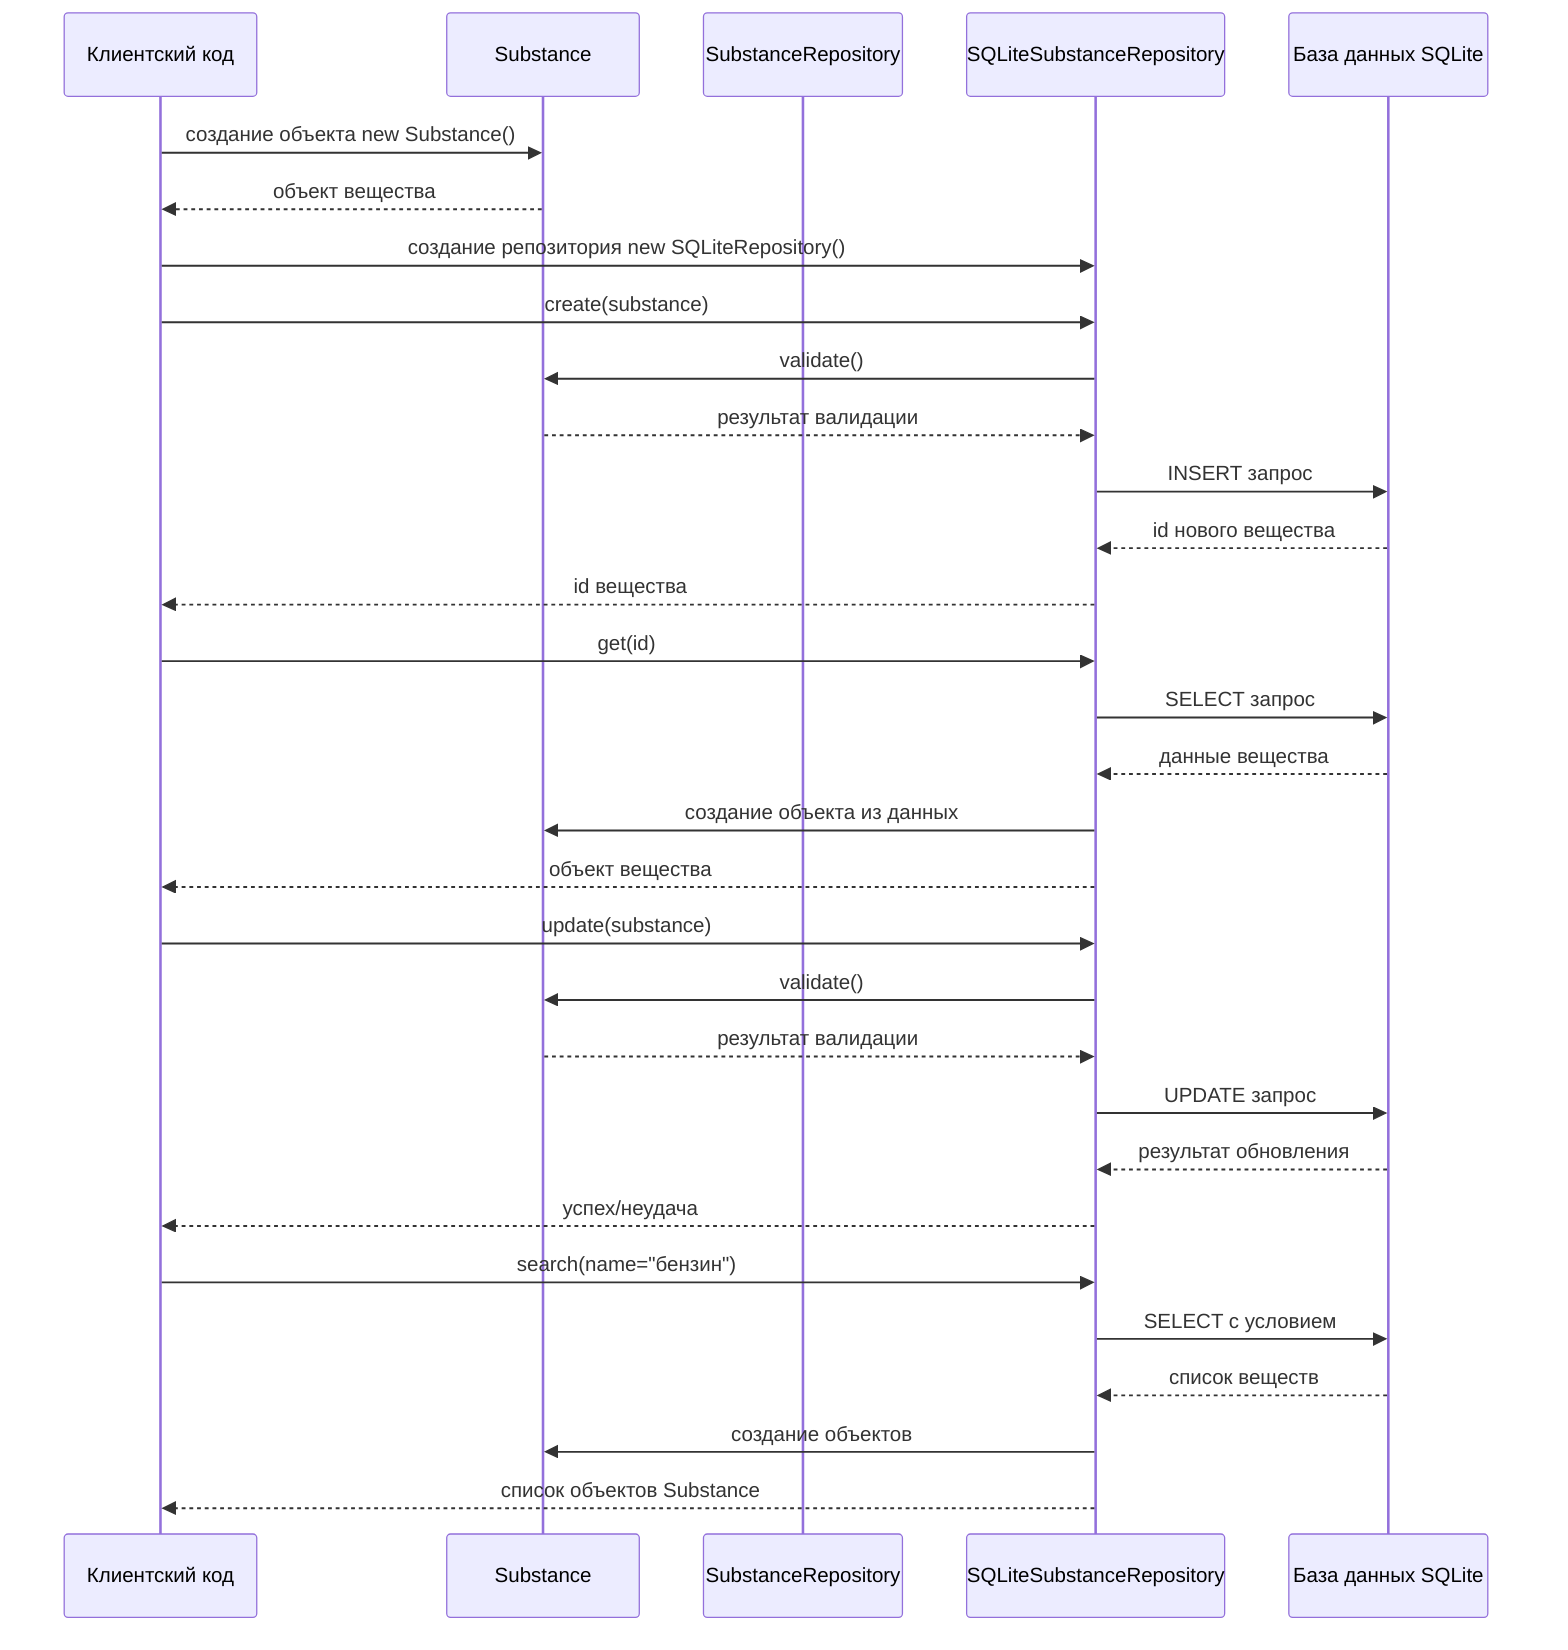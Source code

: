 sequenceDiagram
    participant Client as Клиентский код
    participant Substance as Substance
    participant IRepo as SubstanceRepository
    participant SQLite as SQLiteSubstanceRepository
    participant DB as База данных SQLite

    %% Создание вещества
    Client->>Substance: создание объекта new Substance()
    Substance-->>Client: объект вещества
    
    %% Создание репозитория
    Client->>SQLite: создание репозитория new SQLiteRepository()
    
    %% Сохранение
    Client->>SQLite: create(substance)
    SQLite->>Substance: validate()
    Substance-->>SQLite: результат валидации
    SQLite->>DB: INSERT запрос
    DB-->>SQLite: id нового вещества
    SQLite-->>Client: id вещества

    %% Получение
    Client->>SQLite: get(id)
    SQLite->>DB: SELECT запрос
    DB-->>SQLite: данные вещества
    SQLite->>Substance: создание объекта из данных
    SQLite-->>Client: объект вещества

    %% Обновление
    Client->>SQLite: update(substance)
    SQLite->>Substance: validate()
    Substance-->>SQLite: результат валидации
    SQLite->>DB: UPDATE запрос
    DB-->>SQLite: результат обновления
    SQLite-->>Client: успех/неудача

    %% Поиск
    Client->>SQLite: search(name="бензин")
    SQLite->>DB: SELECT с условием
    DB-->>SQLite: список веществ
    SQLite->>Substance: создание объектов
    SQLite-->>Client: список объектов Substance